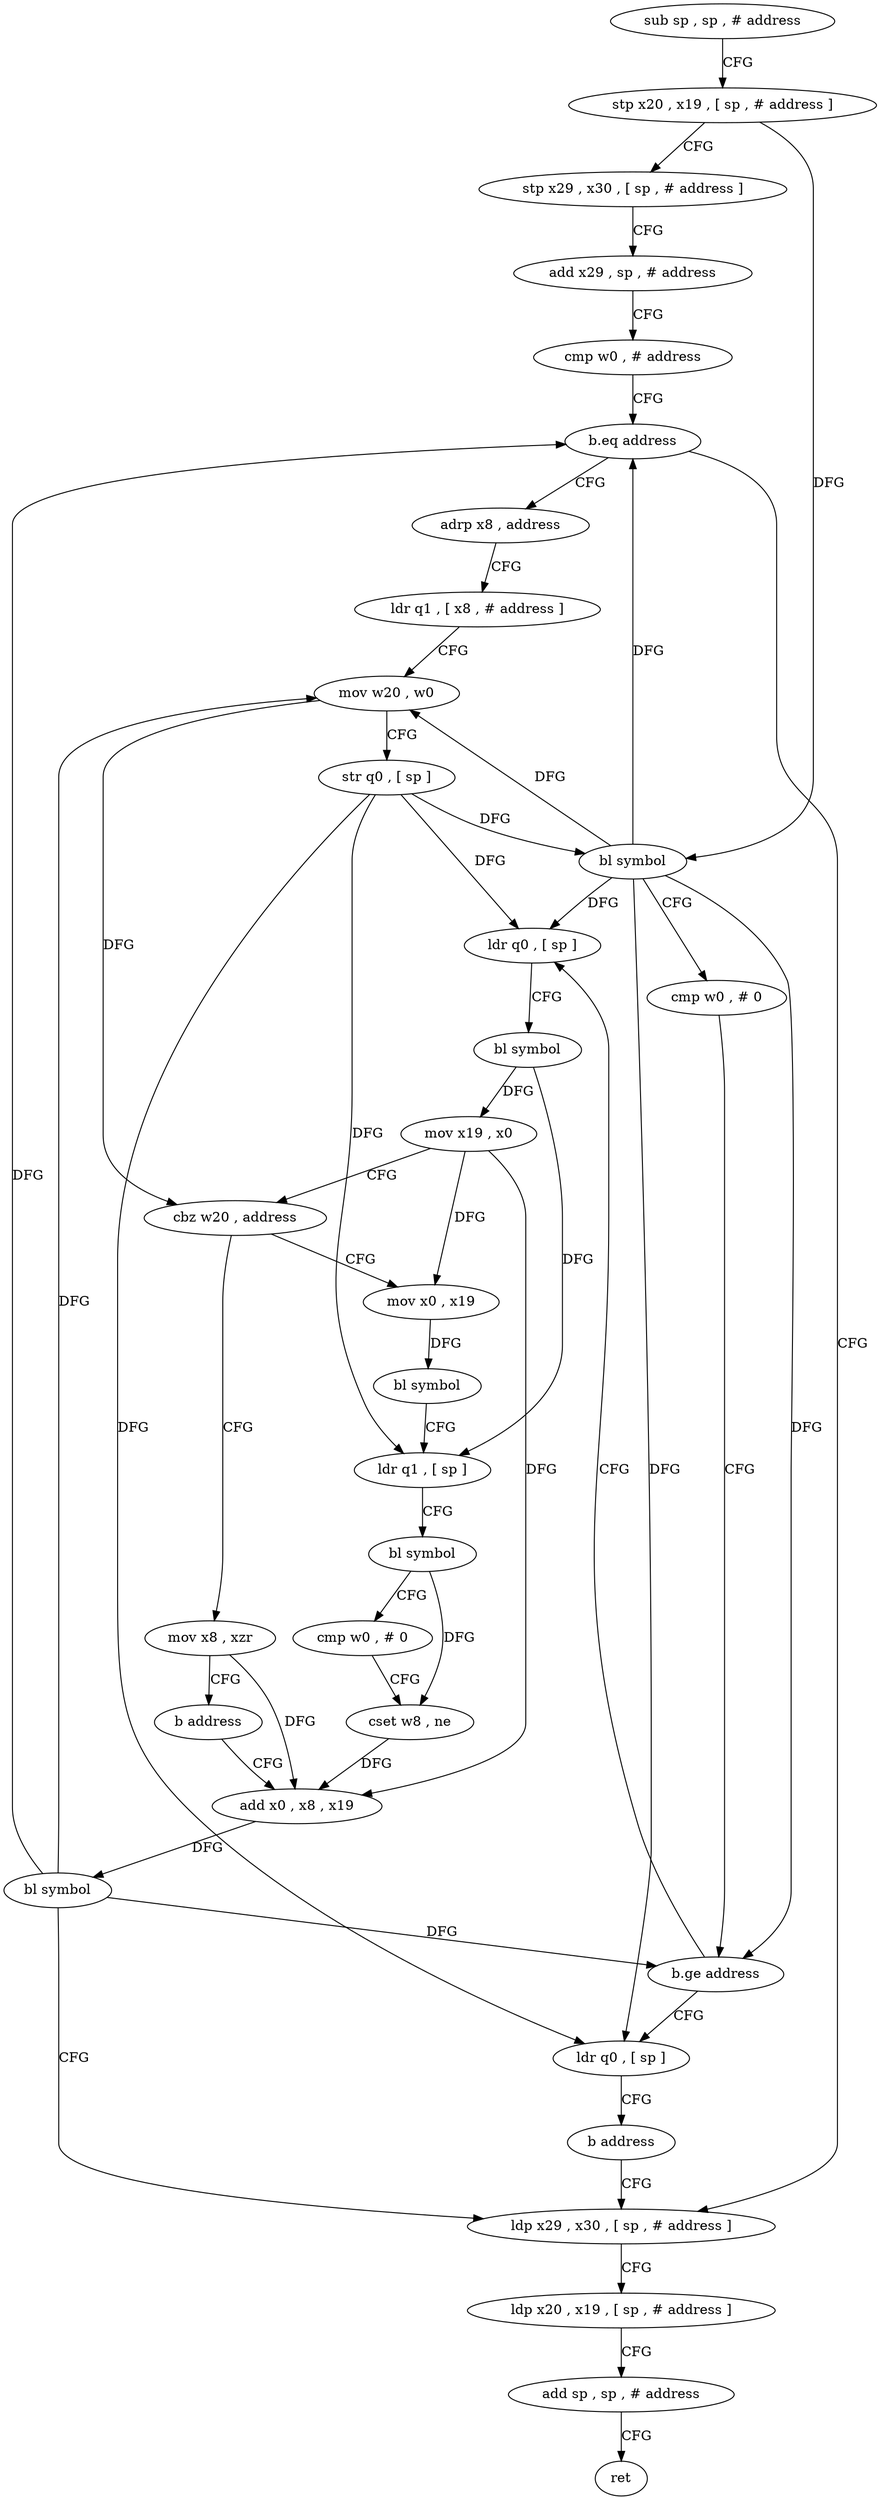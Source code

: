 digraph "func" {
"4270704" [label = "sub sp , sp , # address" ]
"4270708" [label = "stp x20 , x19 , [ sp , # address ]" ]
"4270712" [label = "stp x29 , x30 , [ sp , # address ]" ]
"4270716" [label = "add x29 , sp , # address" ]
"4270720" [label = "cmp w0 , # address" ]
"4270724" [label = "b.eq address" ]
"4270820" [label = "ldp x29 , x30 , [ sp , # address ]" ]
"4270728" [label = "adrp x8 , address" ]
"4270824" [label = "ldp x20 , x19 , [ sp , # address ]" ]
"4270828" [label = "add sp , sp , # address" ]
"4270832" [label = "ret" ]
"4270732" [label = "ldr q1 , [ x8 , # address ]" ]
"4270736" [label = "mov w20 , w0" ]
"4270740" [label = "str q0 , [ sp ]" ]
"4270744" [label = "bl symbol" ]
"4270748" [label = "cmp w0 , # 0" ]
"4270752" [label = "b.ge address" ]
"4270780" [label = "ldr q0 , [ sp ]" ]
"4270756" [label = "ldr q0 , [ sp ]" ]
"4270784" [label = "b address" ]
"4270760" [label = "bl symbol" ]
"4270764" [label = "mov x19 , x0" ]
"4270768" [label = "cbz w20 , address" ]
"4270788" [label = "mov x0 , x19" ]
"4270772" [label = "mov x8 , xzr" ]
"4270792" [label = "bl symbol" ]
"4270796" [label = "ldr q1 , [ sp ]" ]
"4270800" [label = "bl symbol" ]
"4270804" [label = "cmp w0 , # 0" ]
"4270808" [label = "cset w8 , ne" ]
"4270812" [label = "add x0 , x8 , x19" ]
"4270776" [label = "b address" ]
"4270816" [label = "bl symbol" ]
"4270704" -> "4270708" [ label = "CFG" ]
"4270708" -> "4270712" [ label = "CFG" ]
"4270708" -> "4270744" [ label = "DFG" ]
"4270712" -> "4270716" [ label = "CFG" ]
"4270716" -> "4270720" [ label = "CFG" ]
"4270720" -> "4270724" [ label = "CFG" ]
"4270724" -> "4270820" [ label = "CFG" ]
"4270724" -> "4270728" [ label = "CFG" ]
"4270820" -> "4270824" [ label = "CFG" ]
"4270728" -> "4270732" [ label = "CFG" ]
"4270824" -> "4270828" [ label = "CFG" ]
"4270828" -> "4270832" [ label = "CFG" ]
"4270732" -> "4270736" [ label = "CFG" ]
"4270736" -> "4270740" [ label = "CFG" ]
"4270736" -> "4270768" [ label = "DFG" ]
"4270740" -> "4270744" [ label = "DFG" ]
"4270740" -> "4270780" [ label = "DFG" ]
"4270740" -> "4270756" [ label = "DFG" ]
"4270740" -> "4270796" [ label = "DFG" ]
"4270744" -> "4270748" [ label = "CFG" ]
"4270744" -> "4270724" [ label = "DFG" ]
"4270744" -> "4270736" [ label = "DFG" ]
"4270744" -> "4270752" [ label = "DFG" ]
"4270744" -> "4270780" [ label = "DFG" ]
"4270744" -> "4270756" [ label = "DFG" ]
"4270748" -> "4270752" [ label = "CFG" ]
"4270752" -> "4270780" [ label = "CFG" ]
"4270752" -> "4270756" [ label = "CFG" ]
"4270780" -> "4270784" [ label = "CFG" ]
"4270756" -> "4270760" [ label = "CFG" ]
"4270784" -> "4270820" [ label = "CFG" ]
"4270760" -> "4270764" [ label = "DFG" ]
"4270760" -> "4270796" [ label = "DFG" ]
"4270764" -> "4270768" [ label = "CFG" ]
"4270764" -> "4270788" [ label = "DFG" ]
"4270764" -> "4270812" [ label = "DFG" ]
"4270768" -> "4270788" [ label = "CFG" ]
"4270768" -> "4270772" [ label = "CFG" ]
"4270788" -> "4270792" [ label = "DFG" ]
"4270772" -> "4270776" [ label = "CFG" ]
"4270772" -> "4270812" [ label = "DFG" ]
"4270792" -> "4270796" [ label = "CFG" ]
"4270796" -> "4270800" [ label = "CFG" ]
"4270800" -> "4270804" [ label = "CFG" ]
"4270800" -> "4270808" [ label = "DFG" ]
"4270804" -> "4270808" [ label = "CFG" ]
"4270808" -> "4270812" [ label = "DFG" ]
"4270812" -> "4270816" [ label = "DFG" ]
"4270776" -> "4270812" [ label = "CFG" ]
"4270816" -> "4270820" [ label = "CFG" ]
"4270816" -> "4270724" [ label = "DFG" ]
"4270816" -> "4270736" [ label = "DFG" ]
"4270816" -> "4270752" [ label = "DFG" ]
}
